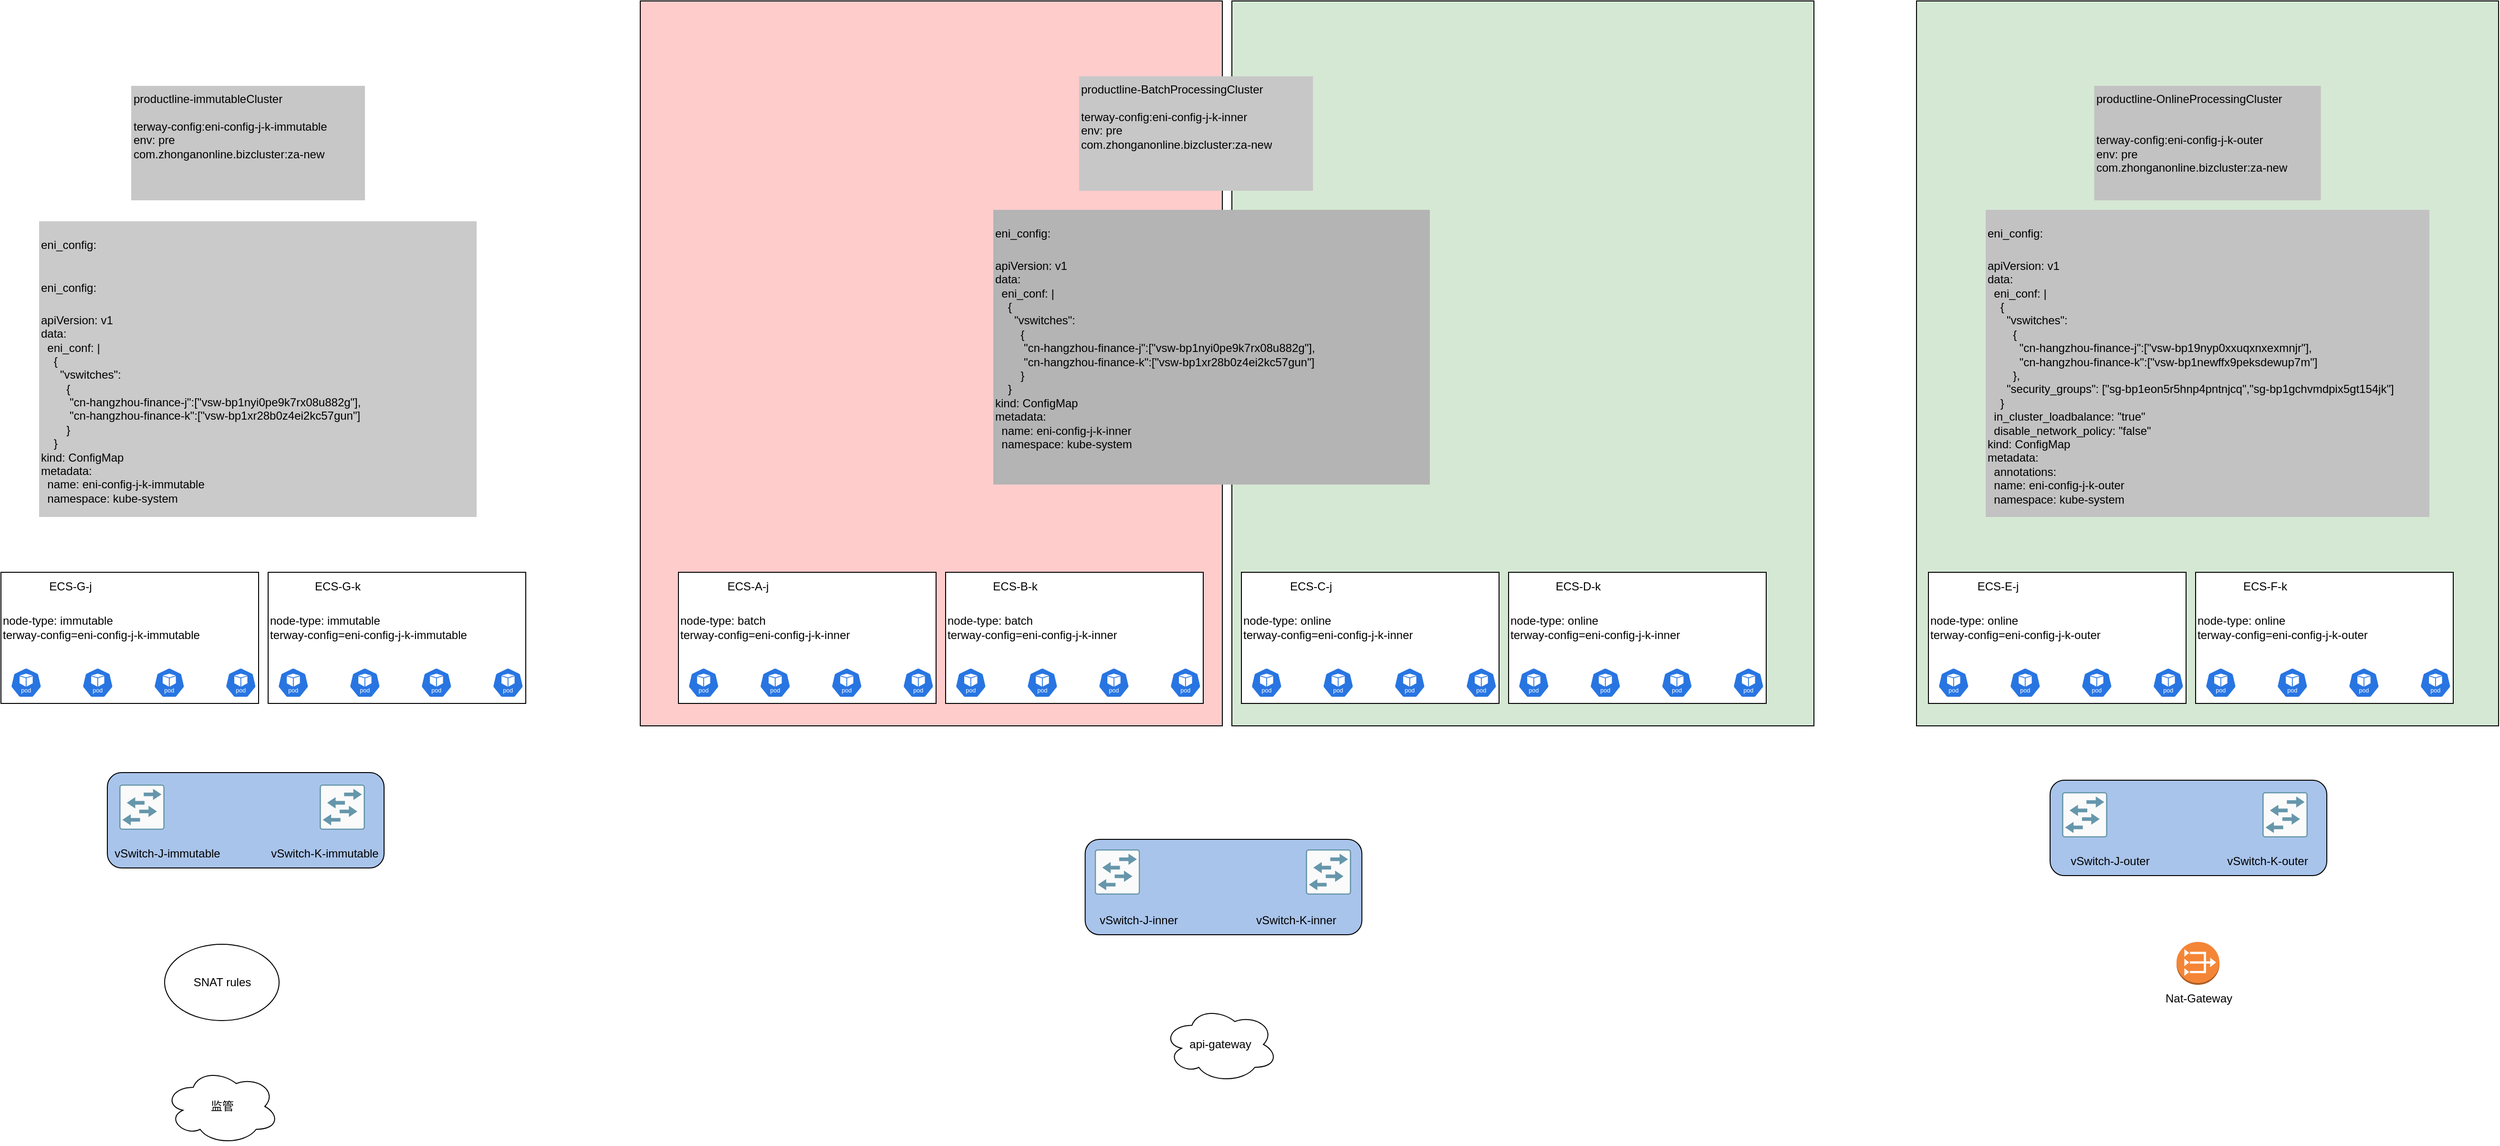 <mxfile version="26.0.2">
  <diagram name="第 1 页" id="kJxC6Npdhp8nCNM10vmH">
    <mxGraphModel dx="2546" dy="1896" grid="1" gridSize="10" guides="1" tooltips="1" connect="1" arrows="1" fold="1" page="1" pageScale="1" pageWidth="827" pageHeight="1169" math="0" shadow="0">
      <root>
        <mxCell id="0" />
        <mxCell id="1" parent="0" />
        <mxCell id="-Lj7xmVzGtkv0svPta-1-99" value="" style="rounded=0;whiteSpace=wrap;html=1;fillColor=#D5E8D4;" vertex="1" parent="1">
          <mxGeometry x="1267.5" y="-469" width="610" height="760" as="geometry" />
        </mxCell>
        <mxCell id="-Lj7xmVzGtkv0svPta-1-98" value="" style="rounded=0;whiteSpace=wrap;html=1;fillColor=#D5E8D4;" vertex="1" parent="1">
          <mxGeometry x="550" y="-469" width="610" height="760" as="geometry" />
        </mxCell>
        <mxCell id="-Lj7xmVzGtkv0svPta-1-97" value="" style="rounded=0;whiteSpace=wrap;html=1;fillColor=#FFCCCC;" vertex="1" parent="1">
          <mxGeometry x="-70" y="-469" width="610" height="760" as="geometry" />
        </mxCell>
        <mxCell id="A1YGVAfJYUu_LtT2yqfL-10" value="&lt;h1 style=&quot;margin-top: 0px;&quot;&gt;&lt;span style=&quot;font-size: 12px; font-weight: 400;&quot;&gt;eni_config:&lt;/span&gt;&lt;/h1&gt;&lt;div&gt;&lt;h1 style=&quot;margin-top: 0px;&quot;&gt;&lt;span style=&quot;font-size: 12px; font-weight: 400;&quot;&gt;eni_config:&lt;/span&gt;&lt;/h1&gt;&lt;div&gt;&lt;div&gt;apiVersion: v1&lt;/div&gt;&lt;div&gt;data:&lt;/div&gt;&lt;div&gt;&amp;nbsp; eni_conf: |&lt;/div&gt;&lt;div&gt;&amp;nbsp; &amp;nbsp; {&lt;/div&gt;&lt;div&gt;&amp;nbsp; &amp;nbsp; &amp;nbsp; &quot;vswitches&quot;:&lt;/div&gt;&lt;div&gt;&amp;nbsp; &amp;nbsp; &amp;nbsp; &amp;nbsp; {&lt;/div&gt;&lt;div&gt;&amp;nbsp; &amp;nbsp; &amp;nbsp; &amp;nbsp; &amp;nbsp;&quot;cn-hangzhou-finance-j&quot;:[&quot;vsw-bp1nyi0pe9k7rx08u882g&quot;],&lt;/div&gt;&lt;div&gt;&amp;nbsp; &amp;nbsp; &amp;nbsp; &amp;nbsp; &amp;nbsp;&quot;cn-hangzhou-finance-k&quot;:[&quot;vsw-bp1xr28b0z4ei2kc57gun&quot;]&lt;/div&gt;&lt;div&gt;&amp;nbsp; &amp;nbsp; &amp;nbsp; &amp;nbsp; }&lt;/div&gt;&lt;div&gt;&amp;nbsp; &amp;nbsp; }&lt;/div&gt;&lt;div&gt;kind: ConfigMap&lt;/div&gt;&lt;div&gt;metadata:&lt;/div&gt;&lt;div&gt;&amp;nbsp; name: eni-config-j-k-&lt;span style=&quot;text-align: center; background-color: transparent; color: light-dark(rgb(0, 0, 0), rgb(255, 255, 255));&quot;&gt;immutable&lt;/span&gt;&lt;/div&gt;&lt;div&gt;&amp;nbsp; namespace: kube-system&lt;/div&gt;&lt;/div&gt;&lt;div&gt;&lt;br&gt;&lt;/div&gt;&lt;/div&gt;" style="text;html=1;whiteSpace=wrap;overflow=hidden;rounded=0;fillColor=#CACACA;" parent="1" vertex="1">
          <mxGeometry x="-700" y="-238" width="458.5" height="310" as="geometry" />
        </mxCell>
        <mxCell id="A1YGVAfJYUu_LtT2yqfL-11" value="&lt;h1 style=&quot;margin-top: 0px;&quot;&gt;&lt;span style=&quot;font-size: 12px; font-weight: 400;&quot;&gt;eni_config:&lt;/span&gt;&lt;/h1&gt;&lt;div&gt;&lt;div&gt;apiVersion: v1&lt;/div&gt;&lt;div&gt;data:&lt;/div&gt;&lt;div&gt;&amp;nbsp; eni_conf: |&lt;/div&gt;&lt;div&gt;&amp;nbsp; &amp;nbsp; {&lt;/div&gt;&lt;div&gt;&amp;nbsp; &amp;nbsp; &amp;nbsp; &quot;vswitches&quot;:&lt;/div&gt;&lt;div&gt;&amp;nbsp; &amp;nbsp; &amp;nbsp; &amp;nbsp; {&lt;/div&gt;&lt;div&gt;&amp;nbsp; &amp;nbsp; &amp;nbsp; &amp;nbsp; &amp;nbsp; &quot;cn-hangzhou-finance-j&quot;:[&quot;vsw-bp19nyp0xxuqxnxexmnjr&quot;],&lt;/div&gt;&lt;div&gt;&amp;nbsp; &amp;nbsp; &amp;nbsp; &amp;nbsp; &amp;nbsp; &quot;cn-hangzhou-finance-k&quot;:[&quot;vsw-bp1newffx9peksdewup7m&quot;]&lt;/div&gt;&lt;div&gt;&amp;nbsp; &amp;nbsp; &amp;nbsp; &amp;nbsp; },&lt;/div&gt;&lt;div&gt;&amp;nbsp; &amp;nbsp; &amp;nbsp; &quot;security_groups&quot;: [&quot;sg-bp1eon5r5hnp4pntnjcq&quot;,&quot;sg-bp1gchvmdpix5gt154jk&quot;]&lt;/div&gt;&lt;div&gt;&amp;nbsp; &amp;nbsp; }&lt;/div&gt;&lt;div&gt;&amp;nbsp; in_cluster_loadbalance: &quot;true&quot;&lt;/div&gt;&lt;div&gt;&amp;nbsp; disable_network_policy: &quot;false&quot;&lt;/div&gt;&lt;div&gt;kind: ConfigMap&lt;/div&gt;&lt;div&gt;metadata:&lt;/div&gt;&lt;div&gt;&amp;nbsp; annotations:&lt;/div&gt;&lt;div&gt;&amp;nbsp; name: eni-config-j-k-outer&lt;/div&gt;&lt;div&gt;&amp;nbsp; namespace: kube-system&lt;/div&gt;&lt;/div&gt;&lt;div&gt;&lt;br&gt;&lt;/div&gt;" style="text;html=1;whiteSpace=wrap;overflow=hidden;rounded=0;fillColor=#C2C2C2;" parent="1" vertex="1">
          <mxGeometry x="1340" y="-250" width="465" height="322" as="geometry" />
        </mxCell>
        <mxCell id="A1YGVAfJYUu_LtT2yqfL-12" value="Nat-Gateway&lt;div&gt;&lt;br&gt;&lt;/div&gt;" style="outlineConnect=0;dashed=0;verticalLabelPosition=bottom;verticalAlign=top;align=center;html=1;shape=mxgraph.aws3.vpc_nat_gateway;fillColor=#F58536;gradientColor=none;" parent="1" vertex="1">
          <mxGeometry x="1540" y="517.5" width="45" height="45" as="geometry" />
        </mxCell>
        <mxCell id="A1YGVAfJYUu_LtT2yqfL-58" value="监管" style="ellipse;shape=cloud;whiteSpace=wrap;html=1;" parent="1" vertex="1">
          <mxGeometry x="-568.5" y="650" width="120" height="80" as="geometry" />
        </mxCell>
        <mxCell id="A1YGVAfJYUu_LtT2yqfL-77" value="&lt;h1 style=&quot;margin-top: 0px;&quot;&gt;&lt;span style=&quot;font-size: 12px; font-weight: 400;&quot;&gt;eni_config:&lt;/span&gt;&lt;/h1&gt;&lt;div&gt;&lt;div&gt;apiVersion: v1&lt;/div&gt;&lt;div&gt;data:&lt;/div&gt;&lt;div&gt;&amp;nbsp; eni_conf: |&lt;/div&gt;&lt;div&gt;&amp;nbsp; &amp;nbsp; {&lt;/div&gt;&lt;div&gt;&amp;nbsp; &amp;nbsp; &amp;nbsp; &quot;vswitches&quot;:&lt;/div&gt;&lt;div&gt;&amp;nbsp; &amp;nbsp; &amp;nbsp; &amp;nbsp; {&lt;/div&gt;&lt;div&gt;&amp;nbsp; &amp;nbsp; &amp;nbsp; &amp;nbsp; &amp;nbsp;&quot;cn-hangzhou-finance-j&quot;:[&quot;vsw-bp1nyi0pe9k7rx08u882g&quot;],&lt;/div&gt;&lt;div&gt;&amp;nbsp; &amp;nbsp; &amp;nbsp; &amp;nbsp; &amp;nbsp;&quot;cn-hangzhou-finance-k&quot;:[&quot;vsw-bp1xr28b0z4ei2kc57gun&quot;]&lt;/div&gt;&lt;div&gt;&amp;nbsp; &amp;nbsp; &amp;nbsp; &amp;nbsp; }&lt;/div&gt;&lt;div&gt;&amp;nbsp; &amp;nbsp; }&lt;/div&gt;&lt;div&gt;kind: ConfigMap&lt;/div&gt;&lt;div&gt;metadata:&lt;/div&gt;&lt;div&gt;&amp;nbsp; name: eni-config-j-k-inner&lt;/div&gt;&lt;div&gt;&amp;nbsp; namespace: kube-system&lt;/div&gt;&lt;/div&gt;&lt;div&gt;&lt;br&gt;&lt;/div&gt;" style="text;html=1;whiteSpace=wrap;overflow=hidden;rounded=0;shadow=0;fillColor=#B4B4B4;" parent="1" vertex="1">
          <mxGeometry x="300" y="-250" width="457.5" height="288" as="geometry" />
        </mxCell>
        <mxCell id="A1YGVAfJYUu_LtT2yqfL-107" value="productline-BatchProcessingCluster&lt;div&gt;&lt;br&gt;&lt;/div&gt;&lt;div&gt;terway-config:eni-config-j-k-inner&lt;/div&gt;&lt;div&gt;env: pre&lt;/div&gt;&lt;div&gt;com.zhonganonline.bizcluster:za-new&lt;/div&gt;" style="text;html=1;whiteSpace=wrap;overflow=hidden;rounded=0;fillColor=#C7C7C7;" parent="1" vertex="1">
          <mxGeometry x="390" y="-390" width="245" height="120" as="geometry" />
        </mxCell>
        <mxCell id="A1YGVAfJYUu_LtT2yqfL-108" value="productline-OnlineProcessingCluster&lt;div&gt;&lt;br&gt;&lt;/div&gt;&lt;div&gt;&lt;br&gt;&lt;/div&gt;&lt;div&gt;&lt;div&gt;terway-config:eni-config-j-k-outer&lt;/div&gt;&lt;div&gt;env: pre&lt;/div&gt;&lt;div&gt;com.zhonganonline.bizcluster:za-new&lt;/div&gt;&lt;/div&gt;" style="text;html=1;whiteSpace=wrap;overflow=hidden;rounded=0;fillColor=#C2C2C2;" parent="1" vertex="1">
          <mxGeometry x="1453.75" y="-380" width="237.5" height="120" as="geometry" />
        </mxCell>
        <mxCell id="-Lj7xmVzGtkv0svPta-1-4" value="" style="group" vertex="1" connectable="0" parent="1">
          <mxGeometry x="-30" y="130" width="270" height="137.5" as="geometry" />
        </mxCell>
        <mxCell id="A1YGVAfJYUu_LtT2yqfL-1" value="" style="rounded=0;whiteSpace=wrap;html=1;" parent="-Lj7xmVzGtkv0svPta-1-4" vertex="1">
          <mxGeometry width="270" height="137.5" as="geometry" />
        </mxCell>
        <mxCell id="A1YGVAfJYUu_LtT2yqfL-13" value="" style="aspect=fixed;sketch=0;html=1;dashed=0;whitespace=wrap;verticalLabelPosition=bottom;verticalAlign=top;fillColor=#2875E2;strokeColor=#ffffff;points=[[0.005,0.63,0],[0.1,0.2,0],[0.9,0.2,0],[0.5,0,0],[0.995,0.63,0],[0.72,0.99,0],[0.5,1,0],[0.28,0.99,0]];shape=mxgraph.kubernetes.icon2;kubernetesLabel=1;prIcon=pod" parent="-Lj7xmVzGtkv0svPta-1-4" vertex="1">
          <mxGeometry x="10" y="100" width="32.81" height="31.5" as="geometry" />
        </mxCell>
        <mxCell id="A1YGVAfJYUu_LtT2yqfL-14" value="" style="aspect=fixed;sketch=0;html=1;dashed=0;whitespace=wrap;verticalLabelPosition=bottom;verticalAlign=top;fillColor=#2875E2;strokeColor=#ffffff;points=[[0.005,0.63,0],[0.1,0.2,0],[0.9,0.2,0],[0.5,0,0],[0.995,0.63,0],[0.72,0.99,0],[0.5,1,0],[0.28,0.99,0]];shape=mxgraph.kubernetes.icon2;kubernetesLabel=1;prIcon=pod" parent="-Lj7xmVzGtkv0svPta-1-4" vertex="1">
          <mxGeometry x="85" y="100" width="32.81" height="31.5" as="geometry" />
        </mxCell>
        <mxCell id="A1YGVAfJYUu_LtT2yqfL-15" value="" style="aspect=fixed;sketch=0;html=1;dashed=0;whitespace=wrap;verticalLabelPosition=bottom;verticalAlign=top;fillColor=#2875E2;strokeColor=#ffffff;points=[[0.005,0.63,0],[0.1,0.2,0],[0.9,0.2,0],[0.5,0,0],[0.995,0.63,0],[0.72,0.99,0],[0.5,1,0],[0.28,0.99,0]];shape=mxgraph.kubernetes.icon2;kubernetesLabel=1;prIcon=pod" parent="-Lj7xmVzGtkv0svPta-1-4" vertex="1">
          <mxGeometry x="235" y="100" width="32.81" height="31.5" as="geometry" />
        </mxCell>
        <mxCell id="A1YGVAfJYUu_LtT2yqfL-16" value="" style="aspect=fixed;sketch=0;html=1;dashed=0;whitespace=wrap;verticalLabelPosition=bottom;verticalAlign=top;fillColor=#2875E2;strokeColor=#ffffff;points=[[0.005,0.63,0],[0.1,0.2,0],[0.9,0.2,0],[0.5,0,0],[0.995,0.63,0],[0.72,0.99,0],[0.5,1,0],[0.28,0.99,0]];shape=mxgraph.kubernetes.icon2;kubernetesLabel=1;prIcon=pod" parent="-Lj7xmVzGtkv0svPta-1-4" vertex="1">
          <mxGeometry x="160" y="100" width="32.81" height="31.5" as="geometry" />
        </mxCell>
        <mxCell id="A1YGVAfJYUu_LtT2yqfL-38" value="ECS-A-j" style="text;html=1;align=center;verticalAlign=middle;whiteSpace=wrap;rounded=0;" parent="-Lj7xmVzGtkv0svPta-1-4" vertex="1">
          <mxGeometry x="42.5" width="60" height="30" as="geometry" />
        </mxCell>
        <mxCell id="A1YGVAfJYUu_LtT2yqfL-114" value="node-type: batch&lt;div&gt;terway-config=eni-config-j-k-inner&lt;/div&gt;" style="text;html=1;align=left;verticalAlign=middle;whiteSpace=wrap;rounded=0;" parent="-Lj7xmVzGtkv0svPta-1-4" vertex="1">
          <mxGeometry y="37.5" width="220" height="41.25" as="geometry" />
        </mxCell>
        <mxCell id="-Lj7xmVzGtkv0svPta-1-7" value="" style="group" vertex="1" connectable="0" parent="1">
          <mxGeometry x="250" y="130" width="270" height="137.5" as="geometry" />
        </mxCell>
        <mxCell id="-Lj7xmVzGtkv0svPta-1-8" value="" style="rounded=0;whiteSpace=wrap;html=1;" vertex="1" parent="-Lj7xmVzGtkv0svPta-1-7">
          <mxGeometry width="270" height="137.5" as="geometry" />
        </mxCell>
        <mxCell id="-Lj7xmVzGtkv0svPta-1-9" value="" style="aspect=fixed;sketch=0;html=1;dashed=0;whitespace=wrap;verticalLabelPosition=bottom;verticalAlign=top;fillColor=#2875E2;strokeColor=#ffffff;points=[[0.005,0.63,0],[0.1,0.2,0],[0.9,0.2,0],[0.5,0,0],[0.995,0.63,0],[0.72,0.99,0],[0.5,1,0],[0.28,0.99,0]];shape=mxgraph.kubernetes.icon2;kubernetesLabel=1;prIcon=pod" vertex="1" parent="-Lj7xmVzGtkv0svPta-1-7">
          <mxGeometry x="10" y="100" width="32.81" height="31.5" as="geometry" />
        </mxCell>
        <mxCell id="-Lj7xmVzGtkv0svPta-1-10" value="" style="aspect=fixed;sketch=0;html=1;dashed=0;whitespace=wrap;verticalLabelPosition=bottom;verticalAlign=top;fillColor=#2875E2;strokeColor=#ffffff;points=[[0.005,0.63,0],[0.1,0.2,0],[0.9,0.2,0],[0.5,0,0],[0.995,0.63,0],[0.72,0.99,0],[0.5,1,0],[0.28,0.99,0]];shape=mxgraph.kubernetes.icon2;kubernetesLabel=1;prIcon=pod" vertex="1" parent="-Lj7xmVzGtkv0svPta-1-7">
          <mxGeometry x="85" y="100" width="32.81" height="31.5" as="geometry" />
        </mxCell>
        <mxCell id="-Lj7xmVzGtkv0svPta-1-11" value="" style="aspect=fixed;sketch=0;html=1;dashed=0;whitespace=wrap;verticalLabelPosition=bottom;verticalAlign=top;fillColor=#2875E2;strokeColor=#ffffff;points=[[0.005,0.63,0],[0.1,0.2,0],[0.9,0.2,0],[0.5,0,0],[0.995,0.63,0],[0.72,0.99,0],[0.5,1,0],[0.28,0.99,0]];shape=mxgraph.kubernetes.icon2;kubernetesLabel=1;prIcon=pod" vertex="1" parent="-Lj7xmVzGtkv0svPta-1-7">
          <mxGeometry x="235" y="100" width="32.81" height="31.5" as="geometry" />
        </mxCell>
        <mxCell id="-Lj7xmVzGtkv0svPta-1-12" value="" style="aspect=fixed;sketch=0;html=1;dashed=0;whitespace=wrap;verticalLabelPosition=bottom;verticalAlign=top;fillColor=#2875E2;strokeColor=#ffffff;points=[[0.005,0.63,0],[0.1,0.2,0],[0.9,0.2,0],[0.5,0,0],[0.995,0.63,0],[0.72,0.99,0],[0.5,1,0],[0.28,0.99,0]];shape=mxgraph.kubernetes.icon2;kubernetesLabel=1;prIcon=pod" vertex="1" parent="-Lj7xmVzGtkv0svPta-1-7">
          <mxGeometry x="160" y="100" width="32.81" height="31.5" as="geometry" />
        </mxCell>
        <mxCell id="-Lj7xmVzGtkv0svPta-1-13" value="ECS-B-k" style="text;html=1;align=center;verticalAlign=middle;whiteSpace=wrap;rounded=0;" vertex="1" parent="-Lj7xmVzGtkv0svPta-1-7">
          <mxGeometry x="42.5" width="60" height="30" as="geometry" />
        </mxCell>
        <mxCell id="-Lj7xmVzGtkv0svPta-1-14" value="node-type: batch&lt;div&gt;terway-config=eni-config-j-k-inner&lt;/div&gt;" style="text;html=1;align=left;verticalAlign=middle;whiteSpace=wrap;rounded=0;" vertex="1" parent="-Lj7xmVzGtkv0svPta-1-7">
          <mxGeometry y="37.5" width="220" height="41.25" as="geometry" />
        </mxCell>
        <mxCell id="-Lj7xmVzGtkv0svPta-1-16" value="" style="group" vertex="1" connectable="0" parent="1">
          <mxGeometry x="560" y="130" width="270" height="137.5" as="geometry" />
        </mxCell>
        <mxCell id="-Lj7xmVzGtkv0svPta-1-17" value="" style="rounded=0;whiteSpace=wrap;html=1;" vertex="1" parent="-Lj7xmVzGtkv0svPta-1-16">
          <mxGeometry width="270" height="137.5" as="geometry" />
        </mxCell>
        <mxCell id="-Lj7xmVzGtkv0svPta-1-18" value="" style="aspect=fixed;sketch=0;html=1;dashed=0;whitespace=wrap;verticalLabelPosition=bottom;verticalAlign=top;fillColor=#2875E2;strokeColor=#ffffff;points=[[0.005,0.63,0],[0.1,0.2,0],[0.9,0.2,0],[0.5,0,0],[0.995,0.63,0],[0.72,0.99,0],[0.5,1,0],[0.28,0.99,0]];shape=mxgraph.kubernetes.icon2;kubernetesLabel=1;prIcon=pod" vertex="1" parent="-Lj7xmVzGtkv0svPta-1-16">
          <mxGeometry x="10" y="100" width="32.81" height="31.5" as="geometry" />
        </mxCell>
        <mxCell id="-Lj7xmVzGtkv0svPta-1-19" value="" style="aspect=fixed;sketch=0;html=1;dashed=0;whitespace=wrap;verticalLabelPosition=bottom;verticalAlign=top;fillColor=#2875E2;strokeColor=#ffffff;points=[[0.005,0.63,0],[0.1,0.2,0],[0.9,0.2,0],[0.5,0,0],[0.995,0.63,0],[0.72,0.99,0],[0.5,1,0],[0.28,0.99,0]];shape=mxgraph.kubernetes.icon2;kubernetesLabel=1;prIcon=pod" vertex="1" parent="-Lj7xmVzGtkv0svPta-1-16">
          <mxGeometry x="85" y="100" width="32.81" height="31.5" as="geometry" />
        </mxCell>
        <mxCell id="-Lj7xmVzGtkv0svPta-1-20" value="" style="aspect=fixed;sketch=0;html=1;dashed=0;whitespace=wrap;verticalLabelPosition=bottom;verticalAlign=top;fillColor=#2875E2;strokeColor=#ffffff;points=[[0.005,0.63,0],[0.1,0.2,0],[0.9,0.2,0],[0.5,0,0],[0.995,0.63,0],[0.72,0.99,0],[0.5,1,0],[0.28,0.99,0]];shape=mxgraph.kubernetes.icon2;kubernetesLabel=1;prIcon=pod" vertex="1" parent="-Lj7xmVzGtkv0svPta-1-16">
          <mxGeometry x="235" y="100" width="32.81" height="31.5" as="geometry" />
        </mxCell>
        <mxCell id="-Lj7xmVzGtkv0svPta-1-21" value="" style="aspect=fixed;sketch=0;html=1;dashed=0;whitespace=wrap;verticalLabelPosition=bottom;verticalAlign=top;fillColor=#2875E2;strokeColor=#ffffff;points=[[0.005,0.63,0],[0.1,0.2,0],[0.9,0.2,0],[0.5,0,0],[0.995,0.63,0],[0.72,0.99,0],[0.5,1,0],[0.28,0.99,0]];shape=mxgraph.kubernetes.icon2;kubernetesLabel=1;prIcon=pod" vertex="1" parent="-Lj7xmVzGtkv0svPta-1-16">
          <mxGeometry x="160" y="100" width="32.81" height="31.5" as="geometry" />
        </mxCell>
        <mxCell id="-Lj7xmVzGtkv0svPta-1-22" value="ECS-C-j" style="text;html=1;align=center;verticalAlign=middle;whiteSpace=wrap;rounded=0;" vertex="1" parent="-Lj7xmVzGtkv0svPta-1-16">
          <mxGeometry x="42.5" width="60" height="30" as="geometry" />
        </mxCell>
        <mxCell id="-Lj7xmVzGtkv0svPta-1-23" value="node-type: online&lt;div&gt;terway-config=eni-config-j-k-inner&lt;/div&gt;" style="text;html=1;align=left;verticalAlign=middle;whiteSpace=wrap;rounded=0;" vertex="1" parent="-Lj7xmVzGtkv0svPta-1-16">
          <mxGeometry y="37.5" width="220" height="41.25" as="geometry" />
        </mxCell>
        <mxCell id="-Lj7xmVzGtkv0svPta-1-24" value="SNAT rules" style="ellipse;whiteSpace=wrap;html=1;" vertex="1" parent="1">
          <mxGeometry x="-568.5" y="520" width="120" height="80" as="geometry" />
        </mxCell>
        <mxCell id="-Lj7xmVzGtkv0svPta-1-25" value="" style="group" vertex="1" connectable="0" parent="1">
          <mxGeometry x="840" y="130" width="270" height="137.5" as="geometry" />
        </mxCell>
        <mxCell id="-Lj7xmVzGtkv0svPta-1-26" value="" style="rounded=0;whiteSpace=wrap;html=1;" vertex="1" parent="-Lj7xmVzGtkv0svPta-1-25">
          <mxGeometry width="270" height="137.5" as="geometry" />
        </mxCell>
        <mxCell id="-Lj7xmVzGtkv0svPta-1-27" value="" style="aspect=fixed;sketch=0;html=1;dashed=0;whitespace=wrap;verticalLabelPosition=bottom;verticalAlign=top;fillColor=#2875E2;strokeColor=#ffffff;points=[[0.005,0.63,0],[0.1,0.2,0],[0.9,0.2,0],[0.5,0,0],[0.995,0.63,0],[0.72,0.99,0],[0.5,1,0],[0.28,0.99,0]];shape=mxgraph.kubernetes.icon2;kubernetesLabel=1;prIcon=pod" vertex="1" parent="-Lj7xmVzGtkv0svPta-1-25">
          <mxGeometry x="10" y="100" width="32.81" height="31.5" as="geometry" />
        </mxCell>
        <mxCell id="-Lj7xmVzGtkv0svPta-1-28" value="" style="aspect=fixed;sketch=0;html=1;dashed=0;whitespace=wrap;verticalLabelPosition=bottom;verticalAlign=top;fillColor=#2875E2;strokeColor=#ffffff;points=[[0.005,0.63,0],[0.1,0.2,0],[0.9,0.2,0],[0.5,0,0],[0.995,0.63,0],[0.72,0.99,0],[0.5,1,0],[0.28,0.99,0]];shape=mxgraph.kubernetes.icon2;kubernetesLabel=1;prIcon=pod" vertex="1" parent="-Lj7xmVzGtkv0svPta-1-25">
          <mxGeometry x="85" y="100" width="32.81" height="31.5" as="geometry" />
        </mxCell>
        <mxCell id="-Lj7xmVzGtkv0svPta-1-29" value="" style="aspect=fixed;sketch=0;html=1;dashed=0;whitespace=wrap;verticalLabelPosition=bottom;verticalAlign=top;fillColor=#2875E2;strokeColor=#ffffff;points=[[0.005,0.63,0],[0.1,0.2,0],[0.9,0.2,0],[0.5,0,0],[0.995,0.63,0],[0.72,0.99,0],[0.5,1,0],[0.28,0.99,0]];shape=mxgraph.kubernetes.icon2;kubernetesLabel=1;prIcon=pod" vertex="1" parent="-Lj7xmVzGtkv0svPta-1-25">
          <mxGeometry x="235" y="100" width="32.81" height="31.5" as="geometry" />
        </mxCell>
        <mxCell id="-Lj7xmVzGtkv0svPta-1-30" value="" style="aspect=fixed;sketch=0;html=1;dashed=0;whitespace=wrap;verticalLabelPosition=bottom;verticalAlign=top;fillColor=#2875E2;strokeColor=#ffffff;points=[[0.005,0.63,0],[0.1,0.2,0],[0.9,0.2,0],[0.5,0,0],[0.995,0.63,0],[0.72,0.99,0],[0.5,1,0],[0.28,0.99,0]];shape=mxgraph.kubernetes.icon2;kubernetesLabel=1;prIcon=pod" vertex="1" parent="-Lj7xmVzGtkv0svPta-1-25">
          <mxGeometry x="160" y="100" width="32.81" height="31.5" as="geometry" />
        </mxCell>
        <mxCell id="-Lj7xmVzGtkv0svPta-1-31" value="ECS-D-k" style="text;html=1;align=center;verticalAlign=middle;whiteSpace=wrap;rounded=0;" vertex="1" parent="-Lj7xmVzGtkv0svPta-1-25">
          <mxGeometry x="42.5" width="60" height="30" as="geometry" />
        </mxCell>
        <mxCell id="-Lj7xmVzGtkv0svPta-1-32" value="node-type: online&lt;div&gt;terway-config=eni-config-j-k-inner&lt;/div&gt;" style="text;html=1;align=left;verticalAlign=middle;whiteSpace=wrap;rounded=0;" vertex="1" parent="-Lj7xmVzGtkv0svPta-1-25">
          <mxGeometry y="37.5" width="220" height="41.25" as="geometry" />
        </mxCell>
        <mxCell id="-Lj7xmVzGtkv0svPta-1-33" value="" style="group" vertex="1" connectable="0" parent="1">
          <mxGeometry x="-740" y="130" width="270" height="137.5" as="geometry" />
        </mxCell>
        <mxCell id="-Lj7xmVzGtkv0svPta-1-34" value="" style="rounded=0;whiteSpace=wrap;html=1;" vertex="1" parent="-Lj7xmVzGtkv0svPta-1-33">
          <mxGeometry width="270" height="137.5" as="geometry" />
        </mxCell>
        <mxCell id="-Lj7xmVzGtkv0svPta-1-35" value="" style="aspect=fixed;sketch=0;html=1;dashed=0;whitespace=wrap;verticalLabelPosition=bottom;verticalAlign=top;fillColor=#2875E2;strokeColor=#ffffff;points=[[0.005,0.63,0],[0.1,0.2,0],[0.9,0.2,0],[0.5,0,0],[0.995,0.63,0],[0.72,0.99,0],[0.5,1,0],[0.28,0.99,0]];shape=mxgraph.kubernetes.icon2;kubernetesLabel=1;prIcon=pod" vertex="1" parent="-Lj7xmVzGtkv0svPta-1-33">
          <mxGeometry x="10" y="100" width="32.81" height="31.5" as="geometry" />
        </mxCell>
        <mxCell id="-Lj7xmVzGtkv0svPta-1-36" value="" style="aspect=fixed;sketch=0;html=1;dashed=0;whitespace=wrap;verticalLabelPosition=bottom;verticalAlign=top;fillColor=#2875E2;strokeColor=#ffffff;points=[[0.005,0.63,0],[0.1,0.2,0],[0.9,0.2,0],[0.5,0,0],[0.995,0.63,0],[0.72,0.99,0],[0.5,1,0],[0.28,0.99,0]];shape=mxgraph.kubernetes.icon2;kubernetesLabel=1;prIcon=pod" vertex="1" parent="-Lj7xmVzGtkv0svPta-1-33">
          <mxGeometry x="85" y="100" width="32.81" height="31.5" as="geometry" />
        </mxCell>
        <mxCell id="-Lj7xmVzGtkv0svPta-1-37" value="" style="aspect=fixed;sketch=0;html=1;dashed=0;whitespace=wrap;verticalLabelPosition=bottom;verticalAlign=top;fillColor=#2875E2;strokeColor=#ffffff;points=[[0.005,0.63,0],[0.1,0.2,0],[0.9,0.2,0],[0.5,0,0],[0.995,0.63,0],[0.72,0.99,0],[0.5,1,0],[0.28,0.99,0]];shape=mxgraph.kubernetes.icon2;kubernetesLabel=1;prIcon=pod" vertex="1" parent="-Lj7xmVzGtkv0svPta-1-33">
          <mxGeometry x="235" y="100" width="32.81" height="31.5" as="geometry" />
        </mxCell>
        <mxCell id="-Lj7xmVzGtkv0svPta-1-38" value="" style="aspect=fixed;sketch=0;html=1;dashed=0;whitespace=wrap;verticalLabelPosition=bottom;verticalAlign=top;fillColor=#2875E2;strokeColor=#ffffff;points=[[0.005,0.63,0],[0.1,0.2,0],[0.9,0.2,0],[0.5,0,0],[0.995,0.63,0],[0.72,0.99,0],[0.5,1,0],[0.28,0.99,0]];shape=mxgraph.kubernetes.icon2;kubernetesLabel=1;prIcon=pod" vertex="1" parent="-Lj7xmVzGtkv0svPta-1-33">
          <mxGeometry x="160" y="100" width="32.81" height="31.5" as="geometry" />
        </mxCell>
        <mxCell id="-Lj7xmVzGtkv0svPta-1-39" value="ECS-G-j" style="text;html=1;align=center;verticalAlign=middle;whiteSpace=wrap;rounded=0;" vertex="1" parent="-Lj7xmVzGtkv0svPta-1-33">
          <mxGeometry x="42.5" width="60" height="30" as="geometry" />
        </mxCell>
        <mxCell id="-Lj7xmVzGtkv0svPta-1-40" value="node-type:&amp;nbsp;&lt;span style=&quot;text-align: center;&quot;&gt;immutable&lt;/span&gt;&lt;div&gt;terway-config=eni-config-j-k-&lt;span style=&quot;text-align: center; background-color: transparent; color: light-dark(rgb(0, 0, 0), rgb(255, 255, 255));&quot;&gt;immutable&lt;/span&gt;&lt;/div&gt;" style="text;html=1;align=left;verticalAlign=middle;whiteSpace=wrap;rounded=0;" vertex="1" parent="-Lj7xmVzGtkv0svPta-1-33">
          <mxGeometry y="37.5" width="220" height="41.25" as="geometry" />
        </mxCell>
        <mxCell id="-Lj7xmVzGtkv0svPta-1-41" value="" style="group" vertex="1" connectable="0" parent="1">
          <mxGeometry x="-460" y="130" width="270" height="137.5" as="geometry" />
        </mxCell>
        <mxCell id="-Lj7xmVzGtkv0svPta-1-42" value="" style="rounded=0;whiteSpace=wrap;html=1;" vertex="1" parent="-Lj7xmVzGtkv0svPta-1-41">
          <mxGeometry width="270" height="137.5" as="geometry" />
        </mxCell>
        <mxCell id="-Lj7xmVzGtkv0svPta-1-43" value="" style="aspect=fixed;sketch=0;html=1;dashed=0;whitespace=wrap;verticalLabelPosition=bottom;verticalAlign=top;fillColor=#2875E2;strokeColor=#ffffff;points=[[0.005,0.63,0],[0.1,0.2,0],[0.9,0.2,0],[0.5,0,0],[0.995,0.63,0],[0.72,0.99,0],[0.5,1,0],[0.28,0.99,0]];shape=mxgraph.kubernetes.icon2;kubernetesLabel=1;prIcon=pod" vertex="1" parent="-Lj7xmVzGtkv0svPta-1-41">
          <mxGeometry x="10" y="100" width="32.81" height="31.5" as="geometry" />
        </mxCell>
        <mxCell id="-Lj7xmVzGtkv0svPta-1-44" value="" style="aspect=fixed;sketch=0;html=1;dashed=0;whitespace=wrap;verticalLabelPosition=bottom;verticalAlign=top;fillColor=#2875E2;strokeColor=#ffffff;points=[[0.005,0.63,0],[0.1,0.2,0],[0.9,0.2,0],[0.5,0,0],[0.995,0.63,0],[0.72,0.99,0],[0.5,1,0],[0.28,0.99,0]];shape=mxgraph.kubernetes.icon2;kubernetesLabel=1;prIcon=pod" vertex="1" parent="-Lj7xmVzGtkv0svPta-1-41">
          <mxGeometry x="85" y="100" width="32.81" height="31.5" as="geometry" />
        </mxCell>
        <mxCell id="-Lj7xmVzGtkv0svPta-1-45" value="" style="aspect=fixed;sketch=0;html=1;dashed=0;whitespace=wrap;verticalLabelPosition=bottom;verticalAlign=top;fillColor=#2875E2;strokeColor=#ffffff;points=[[0.005,0.63,0],[0.1,0.2,0],[0.9,0.2,0],[0.5,0,0],[0.995,0.63,0],[0.72,0.99,0],[0.5,1,0],[0.28,0.99,0]];shape=mxgraph.kubernetes.icon2;kubernetesLabel=1;prIcon=pod" vertex="1" parent="-Lj7xmVzGtkv0svPta-1-41">
          <mxGeometry x="235" y="100" width="32.81" height="31.5" as="geometry" />
        </mxCell>
        <mxCell id="-Lj7xmVzGtkv0svPta-1-46" value="" style="aspect=fixed;sketch=0;html=1;dashed=0;whitespace=wrap;verticalLabelPosition=bottom;verticalAlign=top;fillColor=#2875E2;strokeColor=#ffffff;points=[[0.005,0.63,0],[0.1,0.2,0],[0.9,0.2,0],[0.5,0,0],[0.995,0.63,0],[0.72,0.99,0],[0.5,1,0],[0.28,0.99,0]];shape=mxgraph.kubernetes.icon2;kubernetesLabel=1;prIcon=pod" vertex="1" parent="-Lj7xmVzGtkv0svPta-1-41">
          <mxGeometry x="160" y="100" width="32.81" height="31.5" as="geometry" />
        </mxCell>
        <mxCell id="-Lj7xmVzGtkv0svPta-1-47" value="ECS-G-k" style="text;html=1;align=center;verticalAlign=middle;whiteSpace=wrap;rounded=0;" vertex="1" parent="-Lj7xmVzGtkv0svPta-1-41">
          <mxGeometry x="42.5" width="60" height="30" as="geometry" />
        </mxCell>
        <mxCell id="-Lj7xmVzGtkv0svPta-1-48" value="node-type:&amp;nbsp;&lt;span style=&quot;text-align: center;&quot;&gt;immutable&lt;/span&gt;&lt;div&gt;terway-config=eni-config-j-k-&lt;span style=&quot;text-align: center; background-color: transparent; color: light-dark(rgb(0, 0, 0), rgb(255, 255, 255));&quot;&gt;immutable&lt;/span&gt;&lt;/div&gt;" style="text;html=1;align=left;verticalAlign=middle;whiteSpace=wrap;rounded=0;" vertex="1" parent="-Lj7xmVzGtkv0svPta-1-41">
          <mxGeometry y="37.5" width="220" height="41.25" as="geometry" />
        </mxCell>
        <mxCell id="-Lj7xmVzGtkv0svPta-1-74" value="" style="group" vertex="1" connectable="0" parent="1">
          <mxGeometry x="1280" y="130" width="270" height="137.5" as="geometry" />
        </mxCell>
        <mxCell id="-Lj7xmVzGtkv0svPta-1-75" value="" style="rounded=0;whiteSpace=wrap;html=1;" vertex="1" parent="-Lj7xmVzGtkv0svPta-1-74">
          <mxGeometry width="270" height="137.5" as="geometry" />
        </mxCell>
        <mxCell id="-Lj7xmVzGtkv0svPta-1-76" value="" style="aspect=fixed;sketch=0;html=1;dashed=0;whitespace=wrap;verticalLabelPosition=bottom;verticalAlign=top;fillColor=#2875E2;strokeColor=#ffffff;points=[[0.005,0.63,0],[0.1,0.2,0],[0.9,0.2,0],[0.5,0,0],[0.995,0.63,0],[0.72,0.99,0],[0.5,1,0],[0.28,0.99,0]];shape=mxgraph.kubernetes.icon2;kubernetesLabel=1;prIcon=pod" vertex="1" parent="-Lj7xmVzGtkv0svPta-1-74">
          <mxGeometry x="10" y="100" width="32.81" height="31.5" as="geometry" />
        </mxCell>
        <mxCell id="-Lj7xmVzGtkv0svPta-1-77" value="" style="aspect=fixed;sketch=0;html=1;dashed=0;whitespace=wrap;verticalLabelPosition=bottom;verticalAlign=top;fillColor=#2875E2;strokeColor=#ffffff;points=[[0.005,0.63,0],[0.1,0.2,0],[0.9,0.2,0],[0.5,0,0],[0.995,0.63,0],[0.72,0.99,0],[0.5,1,0],[0.28,0.99,0]];shape=mxgraph.kubernetes.icon2;kubernetesLabel=1;prIcon=pod" vertex="1" parent="-Lj7xmVzGtkv0svPta-1-74">
          <mxGeometry x="85" y="100" width="32.81" height="31.5" as="geometry" />
        </mxCell>
        <mxCell id="-Lj7xmVzGtkv0svPta-1-78" value="" style="aspect=fixed;sketch=0;html=1;dashed=0;whitespace=wrap;verticalLabelPosition=bottom;verticalAlign=top;fillColor=#2875E2;strokeColor=#ffffff;points=[[0.005,0.63,0],[0.1,0.2,0],[0.9,0.2,0],[0.5,0,0],[0.995,0.63,0],[0.72,0.99,0],[0.5,1,0],[0.28,0.99,0]];shape=mxgraph.kubernetes.icon2;kubernetesLabel=1;prIcon=pod" vertex="1" parent="-Lj7xmVzGtkv0svPta-1-74">
          <mxGeometry x="235" y="100" width="32.81" height="31.5" as="geometry" />
        </mxCell>
        <mxCell id="-Lj7xmVzGtkv0svPta-1-79" value="" style="aspect=fixed;sketch=0;html=1;dashed=0;whitespace=wrap;verticalLabelPosition=bottom;verticalAlign=top;fillColor=#2875E2;strokeColor=#ffffff;points=[[0.005,0.63,0],[0.1,0.2,0],[0.9,0.2,0],[0.5,0,0],[0.995,0.63,0],[0.72,0.99,0],[0.5,1,0],[0.28,0.99,0]];shape=mxgraph.kubernetes.icon2;kubernetesLabel=1;prIcon=pod" vertex="1" parent="-Lj7xmVzGtkv0svPta-1-74">
          <mxGeometry x="160" y="100" width="32.81" height="31.5" as="geometry" />
        </mxCell>
        <mxCell id="-Lj7xmVzGtkv0svPta-1-80" value="ECS-E-j" style="text;html=1;align=center;verticalAlign=middle;whiteSpace=wrap;rounded=0;" vertex="1" parent="-Lj7xmVzGtkv0svPta-1-74">
          <mxGeometry x="42.5" width="60" height="30" as="geometry" />
        </mxCell>
        <mxCell id="-Lj7xmVzGtkv0svPta-1-81" value="node-type: online&lt;div&gt;terway-config=eni-config-j-k-outer&lt;/div&gt;" style="text;html=1;align=left;verticalAlign=middle;whiteSpace=wrap;rounded=0;" vertex="1" parent="-Lj7xmVzGtkv0svPta-1-74">
          <mxGeometry y="37.5" width="220" height="41.25" as="geometry" />
        </mxCell>
        <mxCell id="-Lj7xmVzGtkv0svPta-1-82" value="" style="group" vertex="1" connectable="0" parent="1">
          <mxGeometry x="1560" y="130" width="278.23" height="137.5" as="geometry" />
        </mxCell>
        <mxCell id="-Lj7xmVzGtkv0svPta-1-83" value="" style="rounded=0;whiteSpace=wrap;html=1;" vertex="1" parent="-Lj7xmVzGtkv0svPta-1-82">
          <mxGeometry width="270" height="137.5" as="geometry" />
        </mxCell>
        <mxCell id="-Lj7xmVzGtkv0svPta-1-84" value="" style="aspect=fixed;sketch=0;html=1;dashed=0;whitespace=wrap;verticalLabelPosition=bottom;verticalAlign=top;fillColor=#2875E2;strokeColor=#ffffff;points=[[0.005,0.63,0],[0.1,0.2,0],[0.9,0.2,0],[0.5,0,0],[0.995,0.63,0],[0.72,0.99,0],[0.5,1,0],[0.28,0.99,0]];shape=mxgraph.kubernetes.icon2;kubernetesLabel=1;prIcon=pod" vertex="1" parent="-Lj7xmVzGtkv0svPta-1-82">
          <mxGeometry x="10" y="100" width="32.81" height="31.5" as="geometry" />
        </mxCell>
        <mxCell id="-Lj7xmVzGtkv0svPta-1-85" value="" style="aspect=fixed;sketch=0;html=1;dashed=0;whitespace=wrap;verticalLabelPosition=bottom;verticalAlign=top;fillColor=#2875E2;strokeColor=#ffffff;points=[[0.005,0.63,0],[0.1,0.2,0],[0.9,0.2,0],[0.5,0,0],[0.995,0.63,0],[0.72,0.99,0],[0.5,1,0],[0.28,0.99,0]];shape=mxgraph.kubernetes.icon2;kubernetesLabel=1;prIcon=pod" vertex="1" parent="-Lj7xmVzGtkv0svPta-1-82">
          <mxGeometry x="85" y="100" width="32.81" height="31.5" as="geometry" />
        </mxCell>
        <mxCell id="-Lj7xmVzGtkv0svPta-1-86" value="" style="aspect=fixed;sketch=0;html=1;dashed=0;whitespace=wrap;verticalLabelPosition=bottom;verticalAlign=top;fillColor=#2875E2;strokeColor=#ffffff;points=[[0.005,0.63,0],[0.1,0.2,0],[0.9,0.2,0],[0.5,0,0],[0.995,0.63,0],[0.72,0.99,0],[0.5,1,0],[0.28,0.99,0]];shape=mxgraph.kubernetes.icon2;kubernetesLabel=1;prIcon=pod" vertex="1" parent="-Lj7xmVzGtkv0svPta-1-82">
          <mxGeometry x="235" y="100" width="32.81" height="31.5" as="geometry" />
        </mxCell>
        <mxCell id="-Lj7xmVzGtkv0svPta-1-87" value="" style="aspect=fixed;sketch=0;html=1;dashed=0;whitespace=wrap;verticalLabelPosition=bottom;verticalAlign=top;fillColor=#2875E2;strokeColor=#ffffff;points=[[0.005,0.63,0],[0.1,0.2,0],[0.9,0.2,0],[0.5,0,0],[0.995,0.63,0],[0.72,0.99,0],[0.5,1,0],[0.28,0.99,0]];shape=mxgraph.kubernetes.icon2;kubernetesLabel=1;prIcon=pod" vertex="1" parent="-Lj7xmVzGtkv0svPta-1-82">
          <mxGeometry x="160" y="100" width="32.82" height="31.5" as="geometry" />
        </mxCell>
        <mxCell id="-Lj7xmVzGtkv0svPta-1-88" value="ECS-F-k" style="text;html=1;align=center;verticalAlign=middle;whiteSpace=wrap;rounded=0;" vertex="1" parent="-Lj7xmVzGtkv0svPta-1-82">
          <mxGeometry x="42.5" width="60" height="30" as="geometry" />
        </mxCell>
        <mxCell id="-Lj7xmVzGtkv0svPta-1-89" value="node-type: online&lt;div&gt;terway-config=eni-config-j-k-outer&lt;/div&gt;" style="text;html=1;align=left;verticalAlign=middle;whiteSpace=wrap;rounded=0;" vertex="1" parent="-Lj7xmVzGtkv0svPta-1-82">
          <mxGeometry y="37.5" width="220" height="41.25" as="geometry" />
        </mxCell>
        <mxCell id="-Lj7xmVzGtkv0svPta-1-90" value="productline-&lt;span style=&quot;text-align: center;&quot;&gt;immutable&lt;/span&gt;Cluster&lt;div&gt;&lt;br&gt;&lt;/div&gt;&lt;div&gt;terway-config:eni-config-j-k-&lt;span style=&quot;text-align: center; background-color: transparent; color: light-dark(rgb(0, 0, 0), rgb(255, 255, 255));&quot;&gt;immutable&lt;/span&gt;&lt;/div&gt;&lt;div&gt;env: pre&lt;/div&gt;&lt;div&gt;com.zhonganonline.bizcluster:za-new&lt;/div&gt;" style="text;html=1;whiteSpace=wrap;overflow=hidden;rounded=0;fillColor=#C7C7C7;" vertex="1" parent="1">
          <mxGeometry x="-603.5" y="-380" width="245" height="120" as="geometry" />
        </mxCell>
        <mxCell id="-Lj7xmVzGtkv0svPta-1-91" value="" style="group" vertex="1" connectable="0" parent="1">
          <mxGeometry x="-628.5" y="340" width="290" height="100" as="geometry" />
        </mxCell>
        <mxCell id="A1YGVAfJYUu_LtT2yqfL-76" value="" style="rounded=1;whiteSpace=wrap;html=1;fillColor=#A9C4EB;" parent="-Lj7xmVzGtkv0svPta-1-91" vertex="1">
          <mxGeometry width="290" height="100" as="geometry" />
        </mxCell>
        <mxCell id="A1YGVAfJYUu_LtT2yqfL-59" value="" style="sketch=0;points=[[0.015,0.015,0],[0.985,0.015,0],[0.985,0.985,0],[0.015,0.985,0],[0.25,0,0],[0.5,0,0],[0.75,0,0],[1,0.25,0],[1,0.5,0],[1,0.75,0],[0.75,1,0],[0.5,1,0],[0.25,1,0],[0,0.75,0],[0,0.5,0],[0,0.25,0]];verticalLabelPosition=bottom;html=1;verticalAlign=top;aspect=fixed;align=center;pointerEvents=1;shape=mxgraph.cisco19.rect;prIcon=workgroup_switch;fillColor=#FAFAFA;strokeColor=#6696AB;" parent="-Lj7xmVzGtkv0svPta-1-91" vertex="1">
          <mxGeometry x="12.5" y="12.5" width="47.5" height="47.5" as="geometry" />
        </mxCell>
        <mxCell id="A1YGVAfJYUu_LtT2yqfL-66" value="vSwitch-J-immutable" style="text;html=1;align=center;verticalAlign=middle;whiteSpace=wrap;rounded=0;" parent="-Lj7xmVzGtkv0svPta-1-91" vertex="1">
          <mxGeometry y="70" width="125" height="30" as="geometry" />
        </mxCell>
        <mxCell id="A1YGVAfJYUu_LtT2yqfL-67" value="vSwitch-K-immutable" style="text;html=1;align=center;verticalAlign=middle;whiteSpace=wrap;rounded=0;" parent="-Lj7xmVzGtkv0svPta-1-91" vertex="1">
          <mxGeometry x="170" y="70" width="115" height="30" as="geometry" />
        </mxCell>
        <mxCell id="A1YGVAfJYUu_LtT2yqfL-68" value="" style="sketch=0;points=[[0.015,0.015,0],[0.985,0.015,0],[0.985,0.985,0],[0.015,0.985,0],[0.25,0,0],[0.5,0,0],[0.75,0,0],[1,0.25,0],[1,0.5,0],[1,0.75,0],[0.75,1,0],[0.5,1,0],[0.25,1,0],[0,0.75,0],[0,0.5,0],[0,0.25,0]];verticalLabelPosition=bottom;html=1;verticalAlign=top;aspect=fixed;align=center;pointerEvents=1;shape=mxgraph.cisco19.rect;prIcon=workgroup_switch;fillColor=#FAFAFA;strokeColor=#6696AB;" parent="-Lj7xmVzGtkv0svPta-1-91" vertex="1">
          <mxGeometry x="222.5" y="12.5" width="47.5" height="47.5" as="geometry" />
        </mxCell>
        <mxCell id="-Lj7xmVzGtkv0svPta-1-92" value="" style="group" vertex="1" connectable="0" parent="1">
          <mxGeometry x="390" y="410" width="296.25" height="100" as="geometry" />
        </mxCell>
        <mxCell id="A1YGVAfJYUu_LtT2yqfL-96" value="" style="rounded=1;whiteSpace=wrap;html=1;fillColor=#A9C4EB;" parent="-Lj7xmVzGtkv0svPta-1-92" vertex="1">
          <mxGeometry x="6.25" width="290" height="100" as="geometry" />
        </mxCell>
        <mxCell id="A1YGVAfJYUu_LtT2yqfL-97" value="" style="sketch=0;points=[[0.015,0.015,0],[0.985,0.015,0],[0.985,0.985,0],[0.015,0.985,0],[0.25,0,0],[0.5,0,0],[0.75,0,0],[1,0.25,0],[1,0.5,0],[1,0.75,0],[0.75,1,0],[0.5,1,0],[0.25,1,0],[0,0.75,0],[0,0.5,0],[0,0.25,0]];verticalLabelPosition=bottom;html=1;verticalAlign=top;aspect=fixed;align=center;pointerEvents=1;shape=mxgraph.cisco19.rect;prIcon=workgroup_switch;fillColor=#FAFAFA;strokeColor=#6696AB;" parent="-Lj7xmVzGtkv0svPta-1-92" vertex="1">
          <mxGeometry x="16.25" y="10.5" width="47.5" height="47.5" as="geometry" />
        </mxCell>
        <mxCell id="A1YGVAfJYUu_LtT2yqfL-98" value="vSwitch-J-inner" style="text;html=1;align=center;verticalAlign=middle;whiteSpace=wrap;rounded=0;" parent="-Lj7xmVzGtkv0svPta-1-92" vertex="1">
          <mxGeometry y="70" width="125" height="30" as="geometry" />
        </mxCell>
        <mxCell id="A1YGVAfJYUu_LtT2yqfL-99" value="vSwitch-K-inner" style="text;html=1;align=center;verticalAlign=middle;whiteSpace=wrap;rounded=0;" parent="-Lj7xmVzGtkv0svPta-1-92" vertex="1">
          <mxGeometry x="170" y="70" width="115" height="30" as="geometry" />
        </mxCell>
        <mxCell id="A1YGVAfJYUu_LtT2yqfL-100" value="" style="sketch=0;points=[[0.015,0.015,0],[0.985,0.015,0],[0.985,0.985,0],[0.015,0.985,0],[0.25,0,0],[0.5,0,0],[0.75,0,0],[1,0.25,0],[1,0.5,0],[1,0.75,0],[0.75,1,0],[0.5,1,0],[0.25,1,0],[0,0.75,0],[0,0.5,0],[0,0.25,0]];verticalLabelPosition=bottom;html=1;verticalAlign=top;aspect=fixed;align=center;pointerEvents=1;shape=mxgraph.cisco19.rect;prIcon=workgroup_switch;fillColor=#FAFAFA;strokeColor=#6696AB;" parent="-Lj7xmVzGtkv0svPta-1-92" vertex="1">
          <mxGeometry x="237.5" y="10.5" width="47.5" height="47.5" as="geometry" />
        </mxCell>
        <mxCell id="-Lj7xmVzGtkv0svPta-1-93" value="" style="group" vertex="1" connectable="0" parent="1">
          <mxGeometry x="1407.5" y="348" width="290" height="100" as="geometry" />
        </mxCell>
        <mxCell id="A1YGVAfJYUu_LtT2yqfL-101" value="" style="rounded=1;whiteSpace=wrap;html=1;fillColor=#A9C4EB;" parent="-Lj7xmVzGtkv0svPta-1-93" vertex="1">
          <mxGeometry width="290" height="100" as="geometry" />
        </mxCell>
        <mxCell id="A1YGVAfJYUu_LtT2yqfL-102" value="" style="sketch=0;points=[[0.015,0.015,0],[0.985,0.015,0],[0.985,0.985,0],[0.015,0.985,0],[0.25,0,0],[0.5,0,0],[0.75,0,0],[1,0.25,0],[1,0.5,0],[1,0.75,0],[0.75,1,0],[0.5,1,0],[0.25,1,0],[0,0.75,0],[0,0.5,0],[0,0.25,0]];verticalLabelPosition=bottom;html=1;verticalAlign=top;aspect=fixed;align=center;pointerEvents=1;shape=mxgraph.cisco19.rect;prIcon=workgroup_switch;fillColor=#FAFAFA;strokeColor=#6696AB;" parent="-Lj7xmVzGtkv0svPta-1-93" vertex="1">
          <mxGeometry x="12.5" y="12.5" width="47.5" height="47.5" as="geometry" />
        </mxCell>
        <mxCell id="A1YGVAfJYUu_LtT2yqfL-103" value="vSwitch-J-outer" style="text;html=1;align=center;verticalAlign=middle;whiteSpace=wrap;rounded=0;" parent="-Lj7xmVzGtkv0svPta-1-93" vertex="1">
          <mxGeometry y="70" width="125" height="30" as="geometry" />
        </mxCell>
        <mxCell id="A1YGVAfJYUu_LtT2yqfL-104" value="vSwitch-K-outer" style="text;html=1;align=center;verticalAlign=middle;whiteSpace=wrap;rounded=0;" parent="-Lj7xmVzGtkv0svPta-1-93" vertex="1">
          <mxGeometry x="170" y="70" width="115" height="30" as="geometry" />
        </mxCell>
        <mxCell id="A1YGVAfJYUu_LtT2yqfL-105" value="" style="sketch=0;points=[[0.015,0.015,0],[0.985,0.015,0],[0.985,0.985,0],[0.015,0.985,0],[0.25,0,0],[0.5,0,0],[0.75,0,0],[1,0.25,0],[1,0.5,0],[1,0.75,0],[0.75,1,0],[0.5,1,0],[0.25,1,0],[0,0.75,0],[0,0.5,0],[0,0.25,0]];verticalLabelPosition=bottom;html=1;verticalAlign=top;aspect=fixed;align=center;pointerEvents=1;shape=mxgraph.cisco19.rect;prIcon=workgroup_switch;fillColor=#FAFAFA;strokeColor=#6696AB;" parent="-Lj7xmVzGtkv0svPta-1-93" vertex="1">
          <mxGeometry x="222.5" y="12.5" width="47.5" height="47.5" as="geometry" />
        </mxCell>
        <mxCell id="-Lj7xmVzGtkv0svPta-1-100" value="api-gateway" style="ellipse;shape=cloud;whiteSpace=wrap;html=1;" vertex="1" parent="1">
          <mxGeometry x="478.12" y="585" width="120" height="80" as="geometry" />
        </mxCell>
      </root>
    </mxGraphModel>
  </diagram>
</mxfile>
